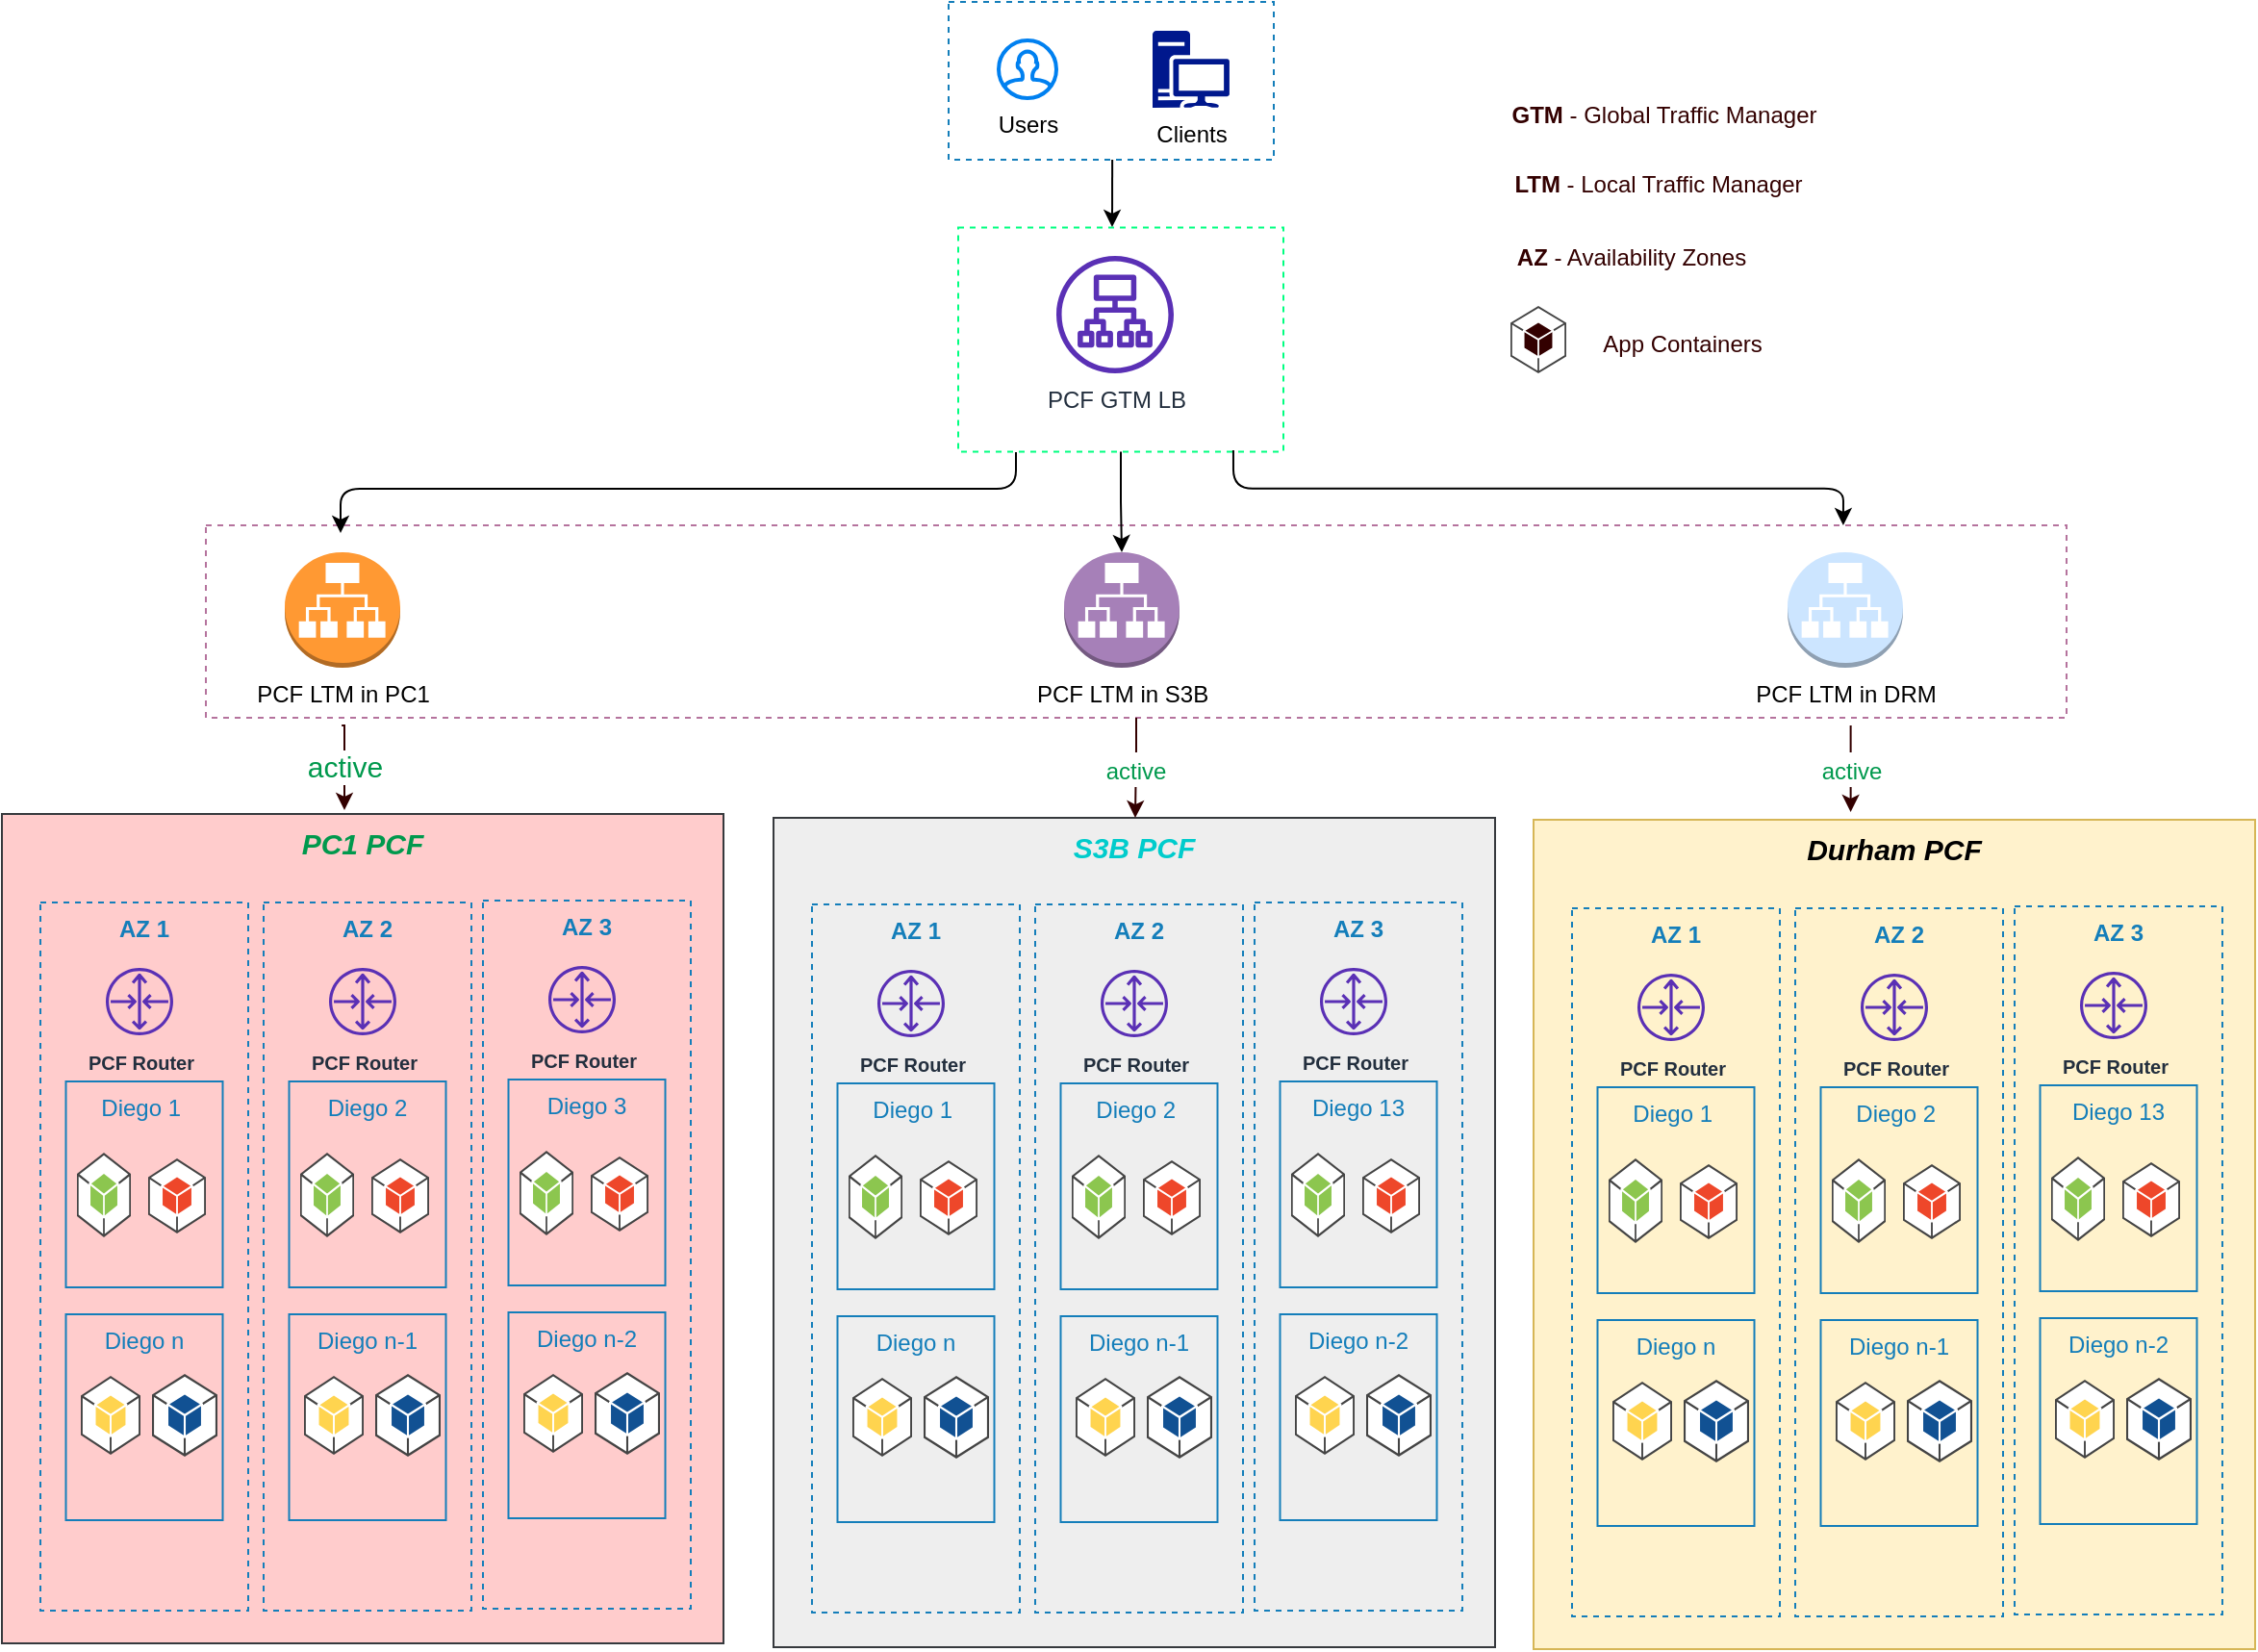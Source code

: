 <mxfile version="14.6.0" type="github">
  <diagram id="tc6vuVGwCVXS1qEcOIbm" name="Page-1">
    <mxGraphModel dx="1422" dy="794" grid="0" gridSize="10" guides="1" tooltips="1" connect="1" arrows="1" fold="1" page="0" pageScale="1" pageWidth="850" pageHeight="1100" math="0" shadow="0">
      <root>
        <mxCell id="0" />
        <mxCell id="1" parent="0" />
        <mxCell id="mSUhU7dha5wKDlsOF0BO-2" value="" style="fillColor=none;dashed=1;verticalAlign=top;fontStyle=0;fontColor=#147EBA;strokeColor=#B5739D;" parent="1" vertex="1">
          <mxGeometry x="140" y="272" width="967" height="100" as="geometry" />
        </mxCell>
        <mxCell id="vAZ1_Js3ERbQowNeJx3b-1" value="Users" style="html=1;verticalLabelPosition=bottom;align=center;labelBackgroundColor=#ffffff;verticalAlign=top;strokeWidth=2;strokeColor=#0080F0;shadow=0;dashed=0;shape=mxgraph.ios7.icons.user;" parent="1" vertex="1">
          <mxGeometry x="552" y="20" width="30" height="30" as="geometry" />
        </mxCell>
        <mxCell id="vAZ1_Js3ERbQowNeJx3b-2" value="Clients" style="aspect=fixed;pointerEvents=1;shadow=0;dashed=0;html=1;strokeColor=none;labelPosition=center;verticalLabelPosition=bottom;verticalAlign=top;align=center;fillColor=#00188D;shape=mxgraph.mscae.enterprise.workstation_client" parent="1" vertex="1">
          <mxGeometry x="632" y="15" width="40" height="40" as="geometry" />
        </mxCell>
        <mxCell id="vAZ1_Js3ERbQowNeJx3b-3" value="PCF GTM LB" style="outlineConnect=0;fontColor=#232F3E;gradientColor=none;fillColor=#5A30B5;strokeColor=none;dashed=0;verticalLabelPosition=bottom;verticalAlign=top;align=center;html=1;fontSize=12;fontStyle=0;aspect=fixed;pointerEvents=1;shape=mxgraph.aws4.application_load_balancer;" parent="1" vertex="1">
          <mxGeometry x="582" y="132" width="61" height="61" as="geometry" />
        </mxCell>
        <mxCell id="vAZ1_Js3ERbQowNeJx3b-4" value="PCF LTM in S3B" style="outlineConnect=0;dashed=0;verticalLabelPosition=bottom;verticalAlign=top;align=center;html=1;shape=mxgraph.aws3.application_load_balancer;gradientColor=none;fillColor=#A680B8;" parent="1" vertex="1">
          <mxGeometry x="586" y="286" width="60" height="60" as="geometry" />
        </mxCell>
        <mxCell id="vAZ1_Js3ERbQowNeJx3b-5" value="PCF LTM in DRM" style="outlineConnect=0;dashed=0;verticalLabelPosition=bottom;verticalAlign=top;align=center;html=1;shape=mxgraph.aws3.application_load_balancer;gradientColor=none;fillColor=#CCE5FF;" parent="1" vertex="1">
          <mxGeometry x="962" y="286" width="60" height="60" as="geometry" />
        </mxCell>
        <mxCell id="vAZ1_Js3ERbQowNeJx3b-6" value="PC1 PCF" style="fillColor=#ffcccc;verticalAlign=top;fontStyle=3;strokeColor=#36393d;fontSize=15;fontColor=#00994D;" parent="1" vertex="1">
          <mxGeometry x="34" y="422" width="375" height="431" as="geometry" />
        </mxCell>
        <mxCell id="vAZ1_Js3ERbQowNeJx3b-20" value="" style="group" parent="1" vertex="1" connectable="0">
          <mxGeometry x="54" y="468" width="108" height="368" as="geometry" />
        </mxCell>
        <mxCell id="vAZ1_Js3ERbQowNeJx3b-7" value="AZ 1" style="fillColor=none;strokeColor=#147EBA;dashed=1;verticalAlign=top;fontStyle=1;fontColor=#147EBA;" parent="vAZ1_Js3ERbQowNeJx3b-20" vertex="1">
          <mxGeometry width="108" height="368" as="geometry" />
        </mxCell>
        <mxCell id="vAZ1_Js3ERbQowNeJx3b-13" value="Diego 1 " style="fillColor=none;strokeColor=#147EBA;verticalAlign=top;fontStyle=0;fontColor=#147EBA;" parent="vAZ1_Js3ERbQowNeJx3b-20" vertex="1">
          <mxGeometry x="13.25" y="93" width="81.5" height="107" as="geometry" />
        </mxCell>
        <mxCell id="vAZ1_Js3ERbQowNeJx3b-14" value="Diego n" style="fillColor=none;strokeColor=#147EBA;verticalAlign=top;fontStyle=0;fontColor=#147EBA;" parent="vAZ1_Js3ERbQowNeJx3b-20" vertex="1">
          <mxGeometry x="13.25" y="214" width="81.5" height="107" as="geometry" />
        </mxCell>
        <mxCell id="vAZ1_Js3ERbQowNeJx3b-15" value="" style="outlineConnect=0;dashed=0;verticalLabelPosition=bottom;verticalAlign=top;align=center;html=1;shape=mxgraph.aws3.android;fillColor=#8CC64F;gradientColor=none;strokeColor=#330000;fontColor=#00994D;" parent="vAZ1_Js3ERbQowNeJx3b-20" vertex="1">
          <mxGeometry x="19" y="130" width="28" height="44" as="geometry" />
        </mxCell>
        <mxCell id="vAZ1_Js3ERbQowNeJx3b-16" value="" style="outlineConnect=0;dashed=0;verticalLabelPosition=bottom;verticalAlign=top;align=center;html=1;shape=mxgraph.aws3.android;fillColor=#EE472A;gradientColor=none;strokeColor=#330000;fontColor=#00994D;" parent="vAZ1_Js3ERbQowNeJx3b-20" vertex="1">
          <mxGeometry x="56" y="133" width="30" height="39" as="geometry" />
        </mxCell>
        <mxCell id="vAZ1_Js3ERbQowNeJx3b-17" value="" style="outlineConnect=0;dashed=0;verticalLabelPosition=bottom;verticalAlign=top;align=center;html=1;shape=mxgraph.aws3.android;fillColor=#FFD44F;gradientColor=none;strokeColor=#330000;fontColor=#00994D;" parent="vAZ1_Js3ERbQowNeJx3b-20" vertex="1">
          <mxGeometry x="21" y="246" width="31" height="41" as="geometry" />
        </mxCell>
        <mxCell id="vAZ1_Js3ERbQowNeJx3b-18" value="" style="outlineConnect=0;dashed=0;verticalLabelPosition=bottom;verticalAlign=top;align=center;html=1;shape=mxgraph.aws3.android;fillColor=#115193;gradientColor=none;strokeColor=#330000;fontColor=#00994D;" parent="vAZ1_Js3ERbQowNeJx3b-20" vertex="1">
          <mxGeometry x="58" y="245" width="34" height="43" as="geometry" />
        </mxCell>
        <mxCell id="vAZ1_Js3ERbQowNeJx3b-19" value="&lt;font style=&quot;font-size: 10px&quot;&gt;&lt;b&gt;PCF Router&lt;/b&gt;&lt;/font&gt;" style="outlineConnect=0;fontColor=#232F3E;gradientColor=none;fillColor=#5A30B5;strokeColor=none;dashed=0;verticalLabelPosition=bottom;verticalAlign=top;align=center;html=1;fontSize=12;fontStyle=0;aspect=fixed;pointerEvents=1;shape=mxgraph.aws4.router;" parent="vAZ1_Js3ERbQowNeJx3b-20" vertex="1">
          <mxGeometry x="34" y="34" width="35" height="35" as="geometry" />
        </mxCell>
        <mxCell id="vAZ1_Js3ERbQowNeJx3b-21" value="" style="group" parent="1" vertex="1" connectable="0">
          <mxGeometry x="170" y="468" width="108" height="368" as="geometry" />
        </mxCell>
        <mxCell id="vAZ1_Js3ERbQowNeJx3b-22" value="AZ 2" style="fillColor=none;strokeColor=#147EBA;dashed=1;verticalAlign=top;fontStyle=1;fontColor=#147EBA;" parent="vAZ1_Js3ERbQowNeJx3b-21" vertex="1">
          <mxGeometry width="108" height="368" as="geometry" />
        </mxCell>
        <mxCell id="vAZ1_Js3ERbQowNeJx3b-23" value="Diego 2" style="fillColor=none;strokeColor=#147EBA;verticalAlign=top;fontStyle=0;fontColor=#147EBA;" parent="vAZ1_Js3ERbQowNeJx3b-21" vertex="1">
          <mxGeometry x="13.25" y="93" width="81.5" height="107" as="geometry" />
        </mxCell>
        <mxCell id="vAZ1_Js3ERbQowNeJx3b-24" value="Diego n-1" style="fillColor=none;strokeColor=#147EBA;verticalAlign=top;fontStyle=0;fontColor=#147EBA;" parent="vAZ1_Js3ERbQowNeJx3b-21" vertex="1">
          <mxGeometry x="13.25" y="214" width="81.5" height="107" as="geometry" />
        </mxCell>
        <mxCell id="vAZ1_Js3ERbQowNeJx3b-25" value="" style="outlineConnect=0;dashed=0;verticalLabelPosition=bottom;verticalAlign=top;align=center;html=1;shape=mxgraph.aws3.android;fillColor=#8CC64F;gradientColor=none;strokeColor=#330000;fontColor=#00994D;" parent="vAZ1_Js3ERbQowNeJx3b-21" vertex="1">
          <mxGeometry x="19" y="130" width="28" height="44" as="geometry" />
        </mxCell>
        <mxCell id="vAZ1_Js3ERbQowNeJx3b-26" value="" style="outlineConnect=0;dashed=0;verticalLabelPosition=bottom;verticalAlign=top;align=center;html=1;shape=mxgraph.aws3.android;fillColor=#EE472A;gradientColor=none;strokeColor=#330000;fontColor=#00994D;" parent="vAZ1_Js3ERbQowNeJx3b-21" vertex="1">
          <mxGeometry x="56" y="133" width="30" height="39" as="geometry" />
        </mxCell>
        <mxCell id="vAZ1_Js3ERbQowNeJx3b-27" value="" style="outlineConnect=0;dashed=0;verticalLabelPosition=bottom;verticalAlign=top;align=center;html=1;shape=mxgraph.aws3.android;fillColor=#FFD44F;gradientColor=none;strokeColor=#330000;fontColor=#00994D;" parent="vAZ1_Js3ERbQowNeJx3b-21" vertex="1">
          <mxGeometry x="21" y="246" width="31" height="41" as="geometry" />
        </mxCell>
        <mxCell id="vAZ1_Js3ERbQowNeJx3b-28" value="" style="outlineConnect=0;dashed=0;verticalLabelPosition=bottom;verticalAlign=top;align=center;html=1;shape=mxgraph.aws3.android;fillColor=#115193;gradientColor=none;strokeColor=#330000;fontColor=#00994D;" parent="vAZ1_Js3ERbQowNeJx3b-21" vertex="1">
          <mxGeometry x="58" y="245" width="34" height="43" as="geometry" />
        </mxCell>
        <mxCell id="vAZ1_Js3ERbQowNeJx3b-29" value="&lt;font style=&quot;font-size: 10px&quot;&gt;&lt;b&gt;PCF Router&lt;/b&gt;&lt;/font&gt;" style="outlineConnect=0;fontColor=#232F3E;gradientColor=none;fillColor=#5A30B5;strokeColor=none;dashed=0;verticalLabelPosition=bottom;verticalAlign=top;align=center;html=1;fontSize=12;fontStyle=0;aspect=fixed;pointerEvents=1;shape=mxgraph.aws4.router;" parent="vAZ1_Js3ERbQowNeJx3b-21" vertex="1">
          <mxGeometry x="34" y="34" width="35" height="35" as="geometry" />
        </mxCell>
        <mxCell id="vAZ1_Js3ERbQowNeJx3b-30" value="" style="group" parent="1" vertex="1" connectable="0">
          <mxGeometry x="284" y="467" width="108" height="368" as="geometry" />
        </mxCell>
        <mxCell id="vAZ1_Js3ERbQowNeJx3b-31" value="AZ 3" style="fillColor=none;strokeColor=#147EBA;dashed=1;verticalAlign=top;fontStyle=1;fontColor=#147EBA;" parent="vAZ1_Js3ERbQowNeJx3b-30" vertex="1">
          <mxGeometry width="108" height="368" as="geometry" />
        </mxCell>
        <mxCell id="vAZ1_Js3ERbQowNeJx3b-32" value="Diego 3" style="fillColor=none;strokeColor=#147EBA;verticalAlign=top;fontStyle=0;fontColor=#147EBA;" parent="vAZ1_Js3ERbQowNeJx3b-30" vertex="1">
          <mxGeometry x="13.25" y="93" width="81.5" height="107" as="geometry" />
        </mxCell>
        <mxCell id="vAZ1_Js3ERbQowNeJx3b-33" value="Diego n-2" style="fillColor=none;strokeColor=#147EBA;verticalAlign=top;fontStyle=0;fontColor=#147EBA;" parent="vAZ1_Js3ERbQowNeJx3b-30" vertex="1">
          <mxGeometry x="13.25" y="214" width="81.5" height="107" as="geometry" />
        </mxCell>
        <mxCell id="vAZ1_Js3ERbQowNeJx3b-34" value="" style="outlineConnect=0;dashed=0;verticalLabelPosition=bottom;verticalAlign=top;align=center;html=1;shape=mxgraph.aws3.android;fillColor=#8CC64F;gradientColor=none;strokeColor=#330000;fontColor=#00994D;" parent="vAZ1_Js3ERbQowNeJx3b-30" vertex="1">
          <mxGeometry x="19" y="130" width="28" height="44" as="geometry" />
        </mxCell>
        <mxCell id="vAZ1_Js3ERbQowNeJx3b-35" value="" style="outlineConnect=0;dashed=0;verticalLabelPosition=bottom;verticalAlign=top;align=center;html=1;shape=mxgraph.aws3.android;fillColor=#EE472A;gradientColor=none;strokeColor=#330000;fontColor=#00994D;" parent="vAZ1_Js3ERbQowNeJx3b-30" vertex="1">
          <mxGeometry x="56" y="133" width="30" height="39" as="geometry" />
        </mxCell>
        <mxCell id="vAZ1_Js3ERbQowNeJx3b-36" value="" style="outlineConnect=0;dashed=0;verticalLabelPosition=bottom;verticalAlign=top;align=center;html=1;shape=mxgraph.aws3.android;fillColor=#FFD44F;gradientColor=none;strokeColor=#330000;fontColor=#00994D;" parent="vAZ1_Js3ERbQowNeJx3b-30" vertex="1">
          <mxGeometry x="21" y="246" width="31" height="41" as="geometry" />
        </mxCell>
        <mxCell id="vAZ1_Js3ERbQowNeJx3b-37" value="" style="outlineConnect=0;dashed=0;verticalLabelPosition=bottom;verticalAlign=top;align=center;html=1;shape=mxgraph.aws3.android;fillColor=#115193;gradientColor=none;strokeColor=#330000;fontColor=#00994D;" parent="vAZ1_Js3ERbQowNeJx3b-30" vertex="1">
          <mxGeometry x="58" y="245" width="34" height="43" as="geometry" />
        </mxCell>
        <mxCell id="vAZ1_Js3ERbQowNeJx3b-38" value="&lt;font style=&quot;font-size: 10px&quot;&gt;&lt;b&gt;PCF Router&lt;/b&gt;&lt;/font&gt;" style="outlineConnect=0;fontColor=#232F3E;gradientColor=none;fillColor=#5A30B5;strokeColor=none;dashed=0;verticalLabelPosition=bottom;verticalAlign=top;align=center;html=1;fontSize=12;fontStyle=0;aspect=fixed;pointerEvents=1;shape=mxgraph.aws4.router;" parent="vAZ1_Js3ERbQowNeJx3b-30" vertex="1">
          <mxGeometry x="34" y="34" width="35" height="35" as="geometry" />
        </mxCell>
        <mxCell id="vAZ1_Js3ERbQowNeJx3b-39" value="S3B PCF" style="verticalAlign=top;fontStyle=3;fontSize=15;fillColor=#eeeeee;strokeColor=#36393d;fontColor=#00CCCC;" parent="1" vertex="1">
          <mxGeometry x="435" y="424" width="375" height="431" as="geometry" />
        </mxCell>
        <mxCell id="vAZ1_Js3ERbQowNeJx3b-40" value="" style="group" parent="1" vertex="1" connectable="0">
          <mxGeometry x="455" y="469" width="108" height="368" as="geometry" />
        </mxCell>
        <mxCell id="vAZ1_Js3ERbQowNeJx3b-41" value="AZ 1" style="fillColor=none;strokeColor=#147EBA;dashed=1;verticalAlign=top;fontStyle=1;fontColor=#147EBA;" parent="vAZ1_Js3ERbQowNeJx3b-40" vertex="1">
          <mxGeometry width="108" height="368" as="geometry" />
        </mxCell>
        <mxCell id="vAZ1_Js3ERbQowNeJx3b-42" value="Diego 1 " style="fillColor=none;strokeColor=#147EBA;verticalAlign=top;fontStyle=0;fontColor=#147EBA;" parent="vAZ1_Js3ERbQowNeJx3b-40" vertex="1">
          <mxGeometry x="13.25" y="93" width="81.5" height="107" as="geometry" />
        </mxCell>
        <mxCell id="vAZ1_Js3ERbQowNeJx3b-43" value="Diego n" style="fillColor=none;strokeColor=#147EBA;verticalAlign=top;fontStyle=0;fontColor=#147EBA;" parent="vAZ1_Js3ERbQowNeJx3b-40" vertex="1">
          <mxGeometry x="13.25" y="214" width="81.5" height="107" as="geometry" />
        </mxCell>
        <mxCell id="vAZ1_Js3ERbQowNeJx3b-44" value="" style="outlineConnect=0;dashed=0;verticalLabelPosition=bottom;verticalAlign=top;align=center;html=1;shape=mxgraph.aws3.android;fillColor=#8CC64F;gradientColor=none;strokeColor=#330000;fontColor=#00994D;" parent="vAZ1_Js3ERbQowNeJx3b-40" vertex="1">
          <mxGeometry x="19" y="130" width="28" height="44" as="geometry" />
        </mxCell>
        <mxCell id="vAZ1_Js3ERbQowNeJx3b-45" value="" style="outlineConnect=0;dashed=0;verticalLabelPosition=bottom;verticalAlign=top;align=center;html=1;shape=mxgraph.aws3.android;fillColor=#EE472A;gradientColor=none;strokeColor=#330000;fontColor=#00994D;" parent="vAZ1_Js3ERbQowNeJx3b-40" vertex="1">
          <mxGeometry x="56" y="133" width="30" height="39" as="geometry" />
        </mxCell>
        <mxCell id="vAZ1_Js3ERbQowNeJx3b-46" value="" style="outlineConnect=0;dashed=0;verticalLabelPosition=bottom;verticalAlign=top;align=center;html=1;shape=mxgraph.aws3.android;fillColor=#FFD44F;gradientColor=none;strokeColor=#330000;fontColor=#00994D;" parent="vAZ1_Js3ERbQowNeJx3b-40" vertex="1">
          <mxGeometry x="21" y="246" width="31" height="41" as="geometry" />
        </mxCell>
        <mxCell id="vAZ1_Js3ERbQowNeJx3b-47" value="" style="outlineConnect=0;dashed=0;verticalLabelPosition=bottom;verticalAlign=top;align=center;html=1;shape=mxgraph.aws3.android;fillColor=#115193;gradientColor=none;strokeColor=#330000;fontColor=#00994D;" parent="vAZ1_Js3ERbQowNeJx3b-40" vertex="1">
          <mxGeometry x="58" y="245" width="34" height="43" as="geometry" />
        </mxCell>
        <mxCell id="vAZ1_Js3ERbQowNeJx3b-48" value="&lt;font style=&quot;font-size: 10px&quot;&gt;&lt;b&gt;PCF Router&lt;/b&gt;&lt;/font&gt;" style="outlineConnect=0;fontColor=#232F3E;gradientColor=none;fillColor=#5A30B5;strokeColor=none;dashed=0;verticalLabelPosition=bottom;verticalAlign=top;align=center;html=1;fontSize=12;fontStyle=0;aspect=fixed;pointerEvents=1;shape=mxgraph.aws4.router;" parent="vAZ1_Js3ERbQowNeJx3b-40" vertex="1">
          <mxGeometry x="34" y="34" width="35" height="35" as="geometry" />
        </mxCell>
        <mxCell id="vAZ1_Js3ERbQowNeJx3b-49" value="" style="group" parent="1" vertex="1" connectable="0">
          <mxGeometry x="571" y="469" width="108" height="368" as="geometry" />
        </mxCell>
        <mxCell id="vAZ1_Js3ERbQowNeJx3b-50" value="AZ 2" style="fillColor=none;strokeColor=#147EBA;dashed=1;verticalAlign=top;fontStyle=1;fontColor=#147EBA;" parent="vAZ1_Js3ERbQowNeJx3b-49" vertex="1">
          <mxGeometry width="108" height="368" as="geometry" />
        </mxCell>
        <mxCell id="vAZ1_Js3ERbQowNeJx3b-51" value="Diego 2 " style="fillColor=none;strokeColor=#147EBA;verticalAlign=top;fontStyle=0;fontColor=#147EBA;" parent="vAZ1_Js3ERbQowNeJx3b-49" vertex="1">
          <mxGeometry x="13.25" y="93" width="81.5" height="107" as="geometry" />
        </mxCell>
        <mxCell id="vAZ1_Js3ERbQowNeJx3b-52" value="Diego n-1" style="fillColor=none;strokeColor=#147EBA;verticalAlign=top;fontStyle=0;fontColor=#147EBA;" parent="vAZ1_Js3ERbQowNeJx3b-49" vertex="1">
          <mxGeometry x="13.25" y="214" width="81.5" height="107" as="geometry" />
        </mxCell>
        <mxCell id="vAZ1_Js3ERbQowNeJx3b-53" value="" style="outlineConnect=0;dashed=0;verticalLabelPosition=bottom;verticalAlign=top;align=center;html=1;shape=mxgraph.aws3.android;fillColor=#8CC64F;gradientColor=none;strokeColor=#330000;fontColor=#00994D;" parent="vAZ1_Js3ERbQowNeJx3b-49" vertex="1">
          <mxGeometry x="19" y="130" width="28" height="44" as="geometry" />
        </mxCell>
        <mxCell id="vAZ1_Js3ERbQowNeJx3b-54" value="" style="outlineConnect=0;dashed=0;verticalLabelPosition=bottom;verticalAlign=top;align=center;html=1;shape=mxgraph.aws3.android;fillColor=#EE472A;gradientColor=none;strokeColor=#330000;fontColor=#00994D;" parent="vAZ1_Js3ERbQowNeJx3b-49" vertex="1">
          <mxGeometry x="56" y="133" width="30" height="39" as="geometry" />
        </mxCell>
        <mxCell id="vAZ1_Js3ERbQowNeJx3b-55" value="" style="outlineConnect=0;dashed=0;verticalLabelPosition=bottom;verticalAlign=top;align=center;html=1;shape=mxgraph.aws3.android;fillColor=#FFD44F;gradientColor=none;strokeColor=#330000;fontColor=#00994D;" parent="vAZ1_Js3ERbQowNeJx3b-49" vertex="1">
          <mxGeometry x="21" y="246" width="31" height="41" as="geometry" />
        </mxCell>
        <mxCell id="vAZ1_Js3ERbQowNeJx3b-56" value="" style="outlineConnect=0;dashed=0;verticalLabelPosition=bottom;verticalAlign=top;align=center;html=1;shape=mxgraph.aws3.android;fillColor=#115193;gradientColor=none;strokeColor=#330000;fontColor=#00994D;" parent="vAZ1_Js3ERbQowNeJx3b-49" vertex="1">
          <mxGeometry x="58" y="245" width="34" height="43" as="geometry" />
        </mxCell>
        <mxCell id="vAZ1_Js3ERbQowNeJx3b-57" value="&lt;font style=&quot;font-size: 10px&quot;&gt;&lt;b&gt;PCF Router&lt;/b&gt;&lt;/font&gt;" style="outlineConnect=0;fontColor=#232F3E;gradientColor=none;fillColor=#5A30B5;strokeColor=none;dashed=0;verticalLabelPosition=bottom;verticalAlign=top;align=center;html=1;fontSize=12;fontStyle=0;aspect=fixed;pointerEvents=1;shape=mxgraph.aws4.router;" parent="vAZ1_Js3ERbQowNeJx3b-49" vertex="1">
          <mxGeometry x="34" y="34" width="35" height="35" as="geometry" />
        </mxCell>
        <mxCell id="vAZ1_Js3ERbQowNeJx3b-58" value="" style="group" parent="1" vertex="1" connectable="0">
          <mxGeometry x="685" y="468" width="108" height="368" as="geometry" />
        </mxCell>
        <mxCell id="vAZ1_Js3ERbQowNeJx3b-59" value="AZ 3" style="fillColor=none;strokeColor=#147EBA;dashed=1;verticalAlign=top;fontStyle=1;fontColor=#147EBA;" parent="vAZ1_Js3ERbQowNeJx3b-58" vertex="1">
          <mxGeometry width="108" height="368" as="geometry" />
        </mxCell>
        <mxCell id="vAZ1_Js3ERbQowNeJx3b-60" value="Diego 13" style="fillColor=none;strokeColor=#147EBA;verticalAlign=top;fontStyle=0;fontColor=#147EBA;" parent="vAZ1_Js3ERbQowNeJx3b-58" vertex="1">
          <mxGeometry x="13.25" y="93" width="81.5" height="107" as="geometry" />
        </mxCell>
        <mxCell id="vAZ1_Js3ERbQowNeJx3b-61" value="Diego n-2" style="fillColor=none;strokeColor=#147EBA;verticalAlign=top;fontStyle=0;fontColor=#147EBA;" parent="vAZ1_Js3ERbQowNeJx3b-58" vertex="1">
          <mxGeometry x="13.25" y="214" width="81.5" height="107" as="geometry" />
        </mxCell>
        <mxCell id="vAZ1_Js3ERbQowNeJx3b-62" value="" style="outlineConnect=0;dashed=0;verticalLabelPosition=bottom;verticalAlign=top;align=center;html=1;shape=mxgraph.aws3.android;fillColor=#8CC64F;gradientColor=none;strokeColor=#330000;fontColor=#00994D;" parent="vAZ1_Js3ERbQowNeJx3b-58" vertex="1">
          <mxGeometry x="19" y="130" width="28" height="44" as="geometry" />
        </mxCell>
        <mxCell id="vAZ1_Js3ERbQowNeJx3b-63" value="" style="outlineConnect=0;dashed=0;verticalLabelPosition=bottom;verticalAlign=top;align=center;html=1;shape=mxgraph.aws3.android;fillColor=#EE472A;gradientColor=none;strokeColor=#330000;fontColor=#00994D;" parent="vAZ1_Js3ERbQowNeJx3b-58" vertex="1">
          <mxGeometry x="56" y="133" width="30" height="39" as="geometry" />
        </mxCell>
        <mxCell id="vAZ1_Js3ERbQowNeJx3b-64" value="" style="outlineConnect=0;dashed=0;verticalLabelPosition=bottom;verticalAlign=top;align=center;html=1;shape=mxgraph.aws3.android;fillColor=#FFD44F;gradientColor=none;strokeColor=#330000;fontColor=#00994D;" parent="vAZ1_Js3ERbQowNeJx3b-58" vertex="1">
          <mxGeometry x="21" y="246" width="31" height="41" as="geometry" />
        </mxCell>
        <mxCell id="vAZ1_Js3ERbQowNeJx3b-65" value="" style="outlineConnect=0;dashed=0;verticalLabelPosition=bottom;verticalAlign=top;align=center;html=1;shape=mxgraph.aws3.android;fillColor=#115193;gradientColor=none;strokeColor=#330000;fontColor=#00994D;" parent="vAZ1_Js3ERbQowNeJx3b-58" vertex="1">
          <mxGeometry x="58" y="245" width="34" height="43" as="geometry" />
        </mxCell>
        <mxCell id="vAZ1_Js3ERbQowNeJx3b-66" value="&lt;font style=&quot;font-size: 10px&quot;&gt;&lt;b&gt;PCF Router&lt;/b&gt;&lt;/font&gt;" style="outlineConnect=0;fontColor=#232F3E;gradientColor=none;fillColor=#5A30B5;strokeColor=none;dashed=0;verticalLabelPosition=bottom;verticalAlign=top;align=center;html=1;fontSize=12;fontStyle=0;aspect=fixed;pointerEvents=1;shape=mxgraph.aws4.router;" parent="vAZ1_Js3ERbQowNeJx3b-58" vertex="1">
          <mxGeometry x="34" y="34" width="35" height="35" as="geometry" />
        </mxCell>
        <mxCell id="vAZ1_Js3ERbQowNeJx3b-69" value="" style="fillColor=none;strokeColor=#147EBA;dashed=1;verticalAlign=top;fontStyle=0;fontColor=#147EBA;" parent="1" vertex="1">
          <mxGeometry x="526" width="169" height="82" as="geometry" />
        </mxCell>
        <mxCell id="yewCtgdkspyeEMJHnDZA-30" value="" style="edgeStyle=orthogonalEdgeStyle;rounded=0;orthogonalLoop=1;jettySize=auto;html=1;" edge="1" parent="1" source="vAZ1_Js3ERbQowNeJx3b-70" target="vAZ1_Js3ERbQowNeJx3b-4">
          <mxGeometry relative="1" as="geometry" />
        </mxCell>
        <mxCell id="vAZ1_Js3ERbQowNeJx3b-70" value="" style="fillColor=none;dashed=1;verticalAlign=top;fontStyle=0;fontColor=#147EBA;strokeColor=#00FF80;" parent="1" vertex="1">
          <mxGeometry x="531" y="117.25" width="169" height="116.5" as="geometry" />
        </mxCell>
        <mxCell id="mSUhU7dha5wKDlsOF0BO-14" value="&lt;font style=&quot;font-size: 12px&quot;&gt;active&lt;/font&gt;" style="edgeStyle=orthogonalEdgeStyle;rounded=0;orthogonalLoop=1;jettySize=auto;html=1;strokeColor=#330000;fontSize=15;fontColor=#00994D;exitX=0.5;exitY=1;exitDx=0;exitDy=0;" parent="1" source="mSUhU7dha5wKDlsOF0BO-2" target="vAZ1_Js3ERbQowNeJx3b-39" edge="1">
          <mxGeometry relative="1" as="geometry">
            <Array as="points">
              <mxPoint x="623" y="388" />
              <mxPoint x="623" y="388" />
            </Array>
          </mxGeometry>
        </mxCell>
        <mxCell id="mSUhU7dha5wKDlsOF0BO-3" value="" style="endArrow=classic;html=1;fontSize=15;fontColor=#00994D;exitX=0.456;exitY=1.037;exitDx=0;exitDy=0;exitPerimeter=0;" parent="1" edge="1">
          <mxGeometry width="50" height="50" relative="1" as="geometry">
            <mxPoint x="611.064" y="82.004" as="sourcePoint" />
            <mxPoint x="611" y="116.97" as="targetPoint" />
          </mxGeometry>
        </mxCell>
        <mxCell id="mSUhU7dha5wKDlsOF0BO-4" value="" style="endArrow=classic;html=1;fontSize=15;fontColor=#00994D;edgeStyle=orthogonalEdgeStyle;" parent="1" edge="1">
          <mxGeometry width="50" height="50" relative="1" as="geometry">
            <mxPoint x="561" y="234" as="sourcePoint" />
            <mxPoint x="210" y="276" as="targetPoint" />
            <Array as="points">
              <mxPoint x="561" y="253" />
              <mxPoint x="210" y="253" />
            </Array>
          </mxGeometry>
        </mxCell>
        <mxCell id="mSUhU7dha5wKDlsOF0BO-5" value="" style="endArrow=classic;html=1;fontSize=15;fontColor=#00994D;exitX=0.846;exitY=0.994;exitDx=0;exitDy=0;entryX=0.88;entryY=0;entryDx=0;entryDy=0;entryPerimeter=0;edgeStyle=orthogonalEdgeStyle;exitPerimeter=0;" parent="1" source="vAZ1_Js3ERbQowNeJx3b-70" target="mSUhU7dha5wKDlsOF0BO-2" edge="1">
          <mxGeometry width="50" height="50" relative="1" as="geometry">
            <mxPoint x="367.25" y="259.5" as="sourcePoint" />
            <mxPoint x="209.078" y="286.026" as="targetPoint" />
          </mxGeometry>
        </mxCell>
        <mxCell id="mSUhU7dha5wKDlsOF0BO-15" value="active" style="edgeStyle=orthogonalEdgeStyle;rounded=0;orthogonalLoop=1;jettySize=auto;html=1;strokeColor=#330000;fontSize=15;fontColor=#00994D;exitX=0.073;exitY=1.04;exitDx=0;exitDy=0;exitPerimeter=0;" parent="1" edge="1" source="mSUhU7dha5wKDlsOF0BO-2">
          <mxGeometry relative="1" as="geometry">
            <mxPoint x="410" y="373" as="sourcePoint" />
            <mxPoint x="212" y="420" as="targetPoint" />
            <Array as="points">
              <mxPoint x="212" y="376" />
            </Array>
          </mxGeometry>
        </mxCell>
        <mxCell id="mSUhU7dha5wKDlsOF0BO-16" value="&lt;font style=&quot;font-size: 12px&quot; color=&quot;#330000&quot;&gt;&lt;b&gt;GTM &lt;/b&gt;- Global Traffic&amp;nbsp;&lt;/font&gt;&lt;font color=&quot;#330000&quot;&gt;&lt;span style=&quot;font-size: 12px&quot;&gt;Manager&lt;/span&gt;&lt;/font&gt;" style="text;html=1;strokeColor=none;fillColor=none;align=center;verticalAlign=middle;whiteSpace=wrap;rounded=0;fontSize=15;fontColor=#00994D;" parent="1" vertex="1">
          <mxGeometry x="786" y="47" width="224" height="20" as="geometry" />
        </mxCell>
        <mxCell id="mSUhU7dha5wKDlsOF0BO-17" value="&lt;font style=&quot;font-size: 12px&quot; color=&quot;#330000&quot;&gt;&lt;b&gt;LTM &lt;/b&gt;- Local Traffic&amp;nbsp;&lt;/font&gt;&lt;font color=&quot;#330000&quot;&gt;&lt;span style=&quot;font-size: 12px&quot;&gt;Manager&lt;/span&gt;&lt;/font&gt;" style="text;html=1;strokeColor=none;fillColor=none;align=center;verticalAlign=middle;whiteSpace=wrap;rounded=0;fontSize=15;fontColor=#00994D;" parent="1" vertex="1">
          <mxGeometry x="783" y="83" width="224" height="20" as="geometry" />
        </mxCell>
        <mxCell id="mSUhU7dha5wKDlsOF0BO-18" value="&lt;font style=&quot;font-size: 12px&quot; color=&quot;#330000&quot;&gt;&lt;b&gt;AZ&amp;nbsp;&lt;/b&gt;- Availability Zones&lt;/font&gt;" style="text;html=1;strokeColor=none;fillColor=none;align=center;verticalAlign=middle;whiteSpace=wrap;rounded=0;fontSize=15;fontColor=#00994D;" parent="1" vertex="1">
          <mxGeometry x="804" y="121" width="154" height="20" as="geometry" />
        </mxCell>
        <mxCell id="mSUhU7dha5wKDlsOF0BO-28" value="" style="outlineConnect=0;dashed=0;verticalLabelPosition=bottom;verticalAlign=top;align=center;html=1;shape=mxgraph.aws3.android;gradientColor=none;strokeColor=#B5739D;fontSize=15;fontColor=#00994D;fillColor=#330000;" parent="1" vertex="1">
          <mxGeometry x="818" y="158" width="29" height="35" as="geometry" />
        </mxCell>
        <mxCell id="mSUhU7dha5wKDlsOF0BO-29" value="&lt;font color=&quot;#330000&quot;&gt;&lt;span style=&quot;font-size: 12px&quot;&gt;App Containers&lt;/span&gt;&lt;/font&gt;" style="text;html=1;strokeColor=none;fillColor=none;align=center;verticalAlign=middle;whiteSpace=wrap;rounded=0;fontSize=15;fontColor=#00994D;" parent="1" vertex="1">
          <mxGeometry x="849" y="165.5" width="117" height="20" as="geometry" />
        </mxCell>
        <mxCell id="yewCtgdkspyeEMJHnDZA-1" value="Durham PCF" style="verticalAlign=top;fontStyle=3;fontSize=15;fillColor=#fff2cc;strokeColor=#d6b656;" vertex="1" parent="1">
          <mxGeometry x="830" y="425" width="375" height="431" as="geometry" />
        </mxCell>
        <mxCell id="yewCtgdkspyeEMJHnDZA-2" value="" style="group" vertex="1" connectable="0" parent="1">
          <mxGeometry x="850" y="471" width="108" height="368" as="geometry" />
        </mxCell>
        <mxCell id="yewCtgdkspyeEMJHnDZA-3" value="AZ 1" style="fillColor=none;strokeColor=#147EBA;dashed=1;verticalAlign=top;fontStyle=1;fontColor=#147EBA;" vertex="1" parent="yewCtgdkspyeEMJHnDZA-2">
          <mxGeometry width="108" height="368" as="geometry" />
        </mxCell>
        <mxCell id="yewCtgdkspyeEMJHnDZA-4" value="Diego 1 " style="fillColor=none;strokeColor=#147EBA;verticalAlign=top;fontStyle=0;fontColor=#147EBA;" vertex="1" parent="yewCtgdkspyeEMJHnDZA-2">
          <mxGeometry x="13.25" y="93" width="81.5" height="107" as="geometry" />
        </mxCell>
        <mxCell id="yewCtgdkspyeEMJHnDZA-5" value="Diego n" style="fillColor=none;strokeColor=#147EBA;verticalAlign=top;fontStyle=0;fontColor=#147EBA;" vertex="1" parent="yewCtgdkspyeEMJHnDZA-2">
          <mxGeometry x="13.25" y="214" width="81.5" height="107" as="geometry" />
        </mxCell>
        <mxCell id="yewCtgdkspyeEMJHnDZA-6" value="" style="outlineConnect=0;dashed=0;verticalLabelPosition=bottom;verticalAlign=top;align=center;html=1;shape=mxgraph.aws3.android;fillColor=#8CC64F;gradientColor=none;strokeColor=#330000;fontColor=#00994D;" vertex="1" parent="yewCtgdkspyeEMJHnDZA-2">
          <mxGeometry x="19" y="130" width="28" height="44" as="geometry" />
        </mxCell>
        <mxCell id="yewCtgdkspyeEMJHnDZA-7" value="" style="outlineConnect=0;dashed=0;verticalLabelPosition=bottom;verticalAlign=top;align=center;html=1;shape=mxgraph.aws3.android;fillColor=#EE472A;gradientColor=none;strokeColor=#330000;fontColor=#00994D;" vertex="1" parent="yewCtgdkspyeEMJHnDZA-2">
          <mxGeometry x="56" y="133" width="30" height="39" as="geometry" />
        </mxCell>
        <mxCell id="yewCtgdkspyeEMJHnDZA-8" value="" style="outlineConnect=0;dashed=0;verticalLabelPosition=bottom;verticalAlign=top;align=center;html=1;shape=mxgraph.aws3.android;fillColor=#FFD44F;gradientColor=none;strokeColor=#330000;fontColor=#00994D;" vertex="1" parent="yewCtgdkspyeEMJHnDZA-2">
          <mxGeometry x="21" y="246" width="31" height="41" as="geometry" />
        </mxCell>
        <mxCell id="yewCtgdkspyeEMJHnDZA-9" value="" style="outlineConnect=0;dashed=0;verticalLabelPosition=bottom;verticalAlign=top;align=center;html=1;shape=mxgraph.aws3.android;fillColor=#115193;gradientColor=none;strokeColor=#330000;fontColor=#00994D;" vertex="1" parent="yewCtgdkspyeEMJHnDZA-2">
          <mxGeometry x="58" y="245" width="34" height="43" as="geometry" />
        </mxCell>
        <mxCell id="yewCtgdkspyeEMJHnDZA-10" value="&lt;font style=&quot;font-size: 10px&quot;&gt;&lt;b&gt;PCF Router&lt;/b&gt;&lt;/font&gt;" style="outlineConnect=0;fontColor=#232F3E;gradientColor=none;fillColor=#5A30B5;strokeColor=none;dashed=0;verticalLabelPosition=bottom;verticalAlign=top;align=center;html=1;fontSize=12;fontStyle=0;aspect=fixed;pointerEvents=1;shape=mxgraph.aws4.router;" vertex="1" parent="yewCtgdkspyeEMJHnDZA-2">
          <mxGeometry x="34" y="34" width="35" height="35" as="geometry" />
        </mxCell>
        <mxCell id="yewCtgdkspyeEMJHnDZA-11" value="" style="group" vertex="1" connectable="0" parent="1">
          <mxGeometry x="966" y="471" width="108" height="368" as="geometry" />
        </mxCell>
        <mxCell id="yewCtgdkspyeEMJHnDZA-12" value="AZ 2" style="fillColor=none;strokeColor=#147EBA;dashed=1;verticalAlign=top;fontStyle=1;fontColor=#147EBA;" vertex="1" parent="yewCtgdkspyeEMJHnDZA-11">
          <mxGeometry width="108" height="368" as="geometry" />
        </mxCell>
        <mxCell id="yewCtgdkspyeEMJHnDZA-13" value="Diego 2 " style="fillColor=none;strokeColor=#147EBA;verticalAlign=top;fontStyle=0;fontColor=#147EBA;" vertex="1" parent="yewCtgdkspyeEMJHnDZA-11">
          <mxGeometry x="13.25" y="93" width="81.5" height="107" as="geometry" />
        </mxCell>
        <mxCell id="yewCtgdkspyeEMJHnDZA-14" value="Diego n-1" style="fillColor=none;strokeColor=#147EBA;verticalAlign=top;fontStyle=0;fontColor=#147EBA;" vertex="1" parent="yewCtgdkspyeEMJHnDZA-11">
          <mxGeometry x="13.25" y="214" width="81.5" height="107" as="geometry" />
        </mxCell>
        <mxCell id="yewCtgdkspyeEMJHnDZA-15" value="" style="outlineConnect=0;dashed=0;verticalLabelPosition=bottom;verticalAlign=top;align=center;html=1;shape=mxgraph.aws3.android;fillColor=#8CC64F;gradientColor=none;strokeColor=#330000;fontColor=#00994D;" vertex="1" parent="yewCtgdkspyeEMJHnDZA-11">
          <mxGeometry x="19" y="130" width="28" height="44" as="geometry" />
        </mxCell>
        <mxCell id="yewCtgdkspyeEMJHnDZA-16" value="" style="outlineConnect=0;dashed=0;verticalLabelPosition=bottom;verticalAlign=top;align=center;html=1;shape=mxgraph.aws3.android;fillColor=#EE472A;gradientColor=none;strokeColor=#330000;fontColor=#00994D;" vertex="1" parent="yewCtgdkspyeEMJHnDZA-11">
          <mxGeometry x="56" y="133" width="30" height="39" as="geometry" />
        </mxCell>
        <mxCell id="yewCtgdkspyeEMJHnDZA-17" value="" style="outlineConnect=0;dashed=0;verticalLabelPosition=bottom;verticalAlign=top;align=center;html=1;shape=mxgraph.aws3.android;fillColor=#FFD44F;gradientColor=none;strokeColor=#330000;fontColor=#00994D;" vertex="1" parent="yewCtgdkspyeEMJHnDZA-11">
          <mxGeometry x="21" y="246" width="31" height="41" as="geometry" />
        </mxCell>
        <mxCell id="yewCtgdkspyeEMJHnDZA-18" value="" style="outlineConnect=0;dashed=0;verticalLabelPosition=bottom;verticalAlign=top;align=center;html=1;shape=mxgraph.aws3.android;fillColor=#115193;gradientColor=none;strokeColor=#330000;fontColor=#00994D;" vertex="1" parent="yewCtgdkspyeEMJHnDZA-11">
          <mxGeometry x="58" y="245" width="34" height="43" as="geometry" />
        </mxCell>
        <mxCell id="yewCtgdkspyeEMJHnDZA-19" value="&lt;font style=&quot;font-size: 10px&quot;&gt;&lt;b&gt;PCF Router&lt;/b&gt;&lt;/font&gt;" style="outlineConnect=0;fontColor=#232F3E;gradientColor=none;fillColor=#5A30B5;strokeColor=none;dashed=0;verticalLabelPosition=bottom;verticalAlign=top;align=center;html=1;fontSize=12;fontStyle=0;aspect=fixed;pointerEvents=1;shape=mxgraph.aws4.router;" vertex="1" parent="yewCtgdkspyeEMJHnDZA-11">
          <mxGeometry x="34" y="34" width="35" height="35" as="geometry" />
        </mxCell>
        <mxCell id="yewCtgdkspyeEMJHnDZA-20" value="" style="group" vertex="1" connectable="0" parent="1">
          <mxGeometry x="1080" y="470" width="108" height="368" as="geometry" />
        </mxCell>
        <mxCell id="yewCtgdkspyeEMJHnDZA-21" value="AZ 3" style="fillColor=none;strokeColor=#147EBA;dashed=1;verticalAlign=top;fontStyle=1;fontColor=#147EBA;" vertex="1" parent="yewCtgdkspyeEMJHnDZA-20">
          <mxGeometry width="108" height="368" as="geometry" />
        </mxCell>
        <mxCell id="yewCtgdkspyeEMJHnDZA-22" value="Diego 13" style="fillColor=none;strokeColor=#147EBA;verticalAlign=top;fontStyle=0;fontColor=#147EBA;" vertex="1" parent="yewCtgdkspyeEMJHnDZA-20">
          <mxGeometry x="13.25" y="93" width="81.5" height="107" as="geometry" />
        </mxCell>
        <mxCell id="yewCtgdkspyeEMJHnDZA-23" value="Diego n-2" style="fillColor=none;strokeColor=#147EBA;verticalAlign=top;fontStyle=0;fontColor=#147EBA;" vertex="1" parent="yewCtgdkspyeEMJHnDZA-20">
          <mxGeometry x="13.25" y="214" width="81.5" height="107" as="geometry" />
        </mxCell>
        <mxCell id="yewCtgdkspyeEMJHnDZA-24" value="" style="outlineConnect=0;dashed=0;verticalLabelPosition=bottom;verticalAlign=top;align=center;html=1;shape=mxgraph.aws3.android;fillColor=#8CC64F;gradientColor=none;strokeColor=#330000;fontColor=#00994D;" vertex="1" parent="yewCtgdkspyeEMJHnDZA-20">
          <mxGeometry x="19" y="130" width="28" height="44" as="geometry" />
        </mxCell>
        <mxCell id="yewCtgdkspyeEMJHnDZA-25" value="" style="outlineConnect=0;dashed=0;verticalLabelPosition=bottom;verticalAlign=top;align=center;html=1;shape=mxgraph.aws3.android;fillColor=#EE472A;gradientColor=none;strokeColor=#330000;fontColor=#00994D;" vertex="1" parent="yewCtgdkspyeEMJHnDZA-20">
          <mxGeometry x="56" y="133" width="30" height="39" as="geometry" />
        </mxCell>
        <mxCell id="yewCtgdkspyeEMJHnDZA-26" value="" style="outlineConnect=0;dashed=0;verticalLabelPosition=bottom;verticalAlign=top;align=center;html=1;shape=mxgraph.aws3.android;fillColor=#FFD44F;gradientColor=none;strokeColor=#330000;fontColor=#00994D;" vertex="1" parent="yewCtgdkspyeEMJHnDZA-20">
          <mxGeometry x="21" y="246" width="31" height="41" as="geometry" />
        </mxCell>
        <mxCell id="yewCtgdkspyeEMJHnDZA-27" value="" style="outlineConnect=0;dashed=0;verticalLabelPosition=bottom;verticalAlign=top;align=center;html=1;shape=mxgraph.aws3.android;fillColor=#115193;gradientColor=none;strokeColor=#330000;fontColor=#00994D;" vertex="1" parent="yewCtgdkspyeEMJHnDZA-20">
          <mxGeometry x="58" y="245" width="34" height="43" as="geometry" />
        </mxCell>
        <mxCell id="yewCtgdkspyeEMJHnDZA-28" value="&lt;font style=&quot;font-size: 10px&quot;&gt;&lt;b&gt;PCF Router&lt;/b&gt;&lt;/font&gt;" style="outlineConnect=0;fontColor=#232F3E;gradientColor=none;fillColor=#5A30B5;strokeColor=none;dashed=0;verticalLabelPosition=bottom;verticalAlign=top;align=center;html=1;fontSize=12;fontStyle=0;aspect=fixed;pointerEvents=1;shape=mxgraph.aws4.router;" vertex="1" parent="yewCtgdkspyeEMJHnDZA-20">
          <mxGeometry x="34" y="34" width="35" height="35" as="geometry" />
        </mxCell>
        <mxCell id="yewCtgdkspyeEMJHnDZA-29" value="PCF LTM in PC1" style="outlineConnect=0;dashed=0;verticalLabelPosition=bottom;verticalAlign=top;align=center;html=1;shape=mxgraph.aws3.application_load_balancer;gradientColor=none;fillColor=#FF9933;" vertex="1" parent="1">
          <mxGeometry x="181" y="286" width="60" height="60" as="geometry" />
        </mxCell>
        <mxCell id="yewCtgdkspyeEMJHnDZA-32" value="&lt;font style=&quot;font-size: 12px&quot;&gt;active&lt;/font&gt;" style="edgeStyle=orthogonalEdgeStyle;rounded=0;orthogonalLoop=1;jettySize=auto;html=1;strokeColor=#330000;fontSize=15;fontColor=#00994D;exitX=0.884;exitY=1.04;exitDx=0;exitDy=0;exitPerimeter=0;" edge="1" parent="1" source="mSUhU7dha5wKDlsOF0BO-2">
          <mxGeometry relative="1" as="geometry">
            <Array as="points">
              <mxPoint x="995" y="421" />
            </Array>
            <mxPoint x="747.5" y="382" as="sourcePoint" />
            <mxPoint x="995" y="421" as="targetPoint" />
          </mxGeometry>
        </mxCell>
      </root>
    </mxGraphModel>
  </diagram>
</mxfile>
